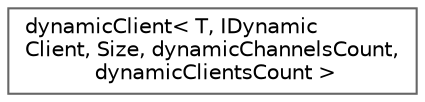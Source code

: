 digraph "Graphical Class Hierarchy"
{
 // LATEX_PDF_SIZE
  bgcolor="transparent";
  edge [fontname=Helvetica,fontsize=10,labelfontname=Helvetica,labelfontsize=10];
  node [fontname=Helvetica,fontsize=10,shape=box,height=0.2,width=0.4];
  rankdir="LR";
  Node0 [id="Node000000",label="dynamicClient\< T, IDynamic\lClient, Size, dynamicChannelsCount,\l dynamicClientsCount \>",height=0.2,width=0.4,color="grey40", fillcolor="white", style="filled",URL="$d6/d91/structdynamicClient.html",tooltip=" "];
}
